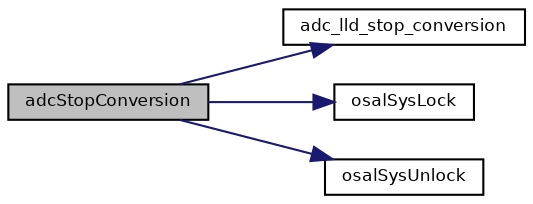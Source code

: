 digraph "adcStopConversion"
{
  bgcolor="transparent";
  edge [fontname="Helvetica",fontsize="8",labelfontname="Helvetica",labelfontsize="8"];
  node [fontname="Helvetica",fontsize="8",shape=record];
  rankdir="LR";
  Node20 [label="adcStopConversion",height=0.2,width=0.4,color="black", fillcolor="grey75", style="filled", fontcolor="black"];
  Node20 -> Node21 [color="midnightblue",fontsize="8",style="solid",fontname="Helvetica"];
  Node21 [label="adc_lld_stop_conversion",height=0.2,width=0.4,color="black",URL="$group___a_d_c.html#ga16ce41e3fdca5b04f046f1e9099f3e92",tooltip="Stops an ongoing conversion. "];
  Node20 -> Node22 [color="midnightblue",fontsize="8",style="solid",fontname="Helvetica"];
  Node22 [label="osalSysLock",height=0.2,width=0.4,color="black",URL="$group___o_s_a_l.html#ga0cb5e528b0114b4ca61c2eb65a0515fa",tooltip="Enters a critical zone from thread context. "];
  Node20 -> Node23 [color="midnightblue",fontsize="8",style="solid",fontname="Helvetica"];
  Node23 [label="osalSysUnlock",height=0.2,width=0.4,color="black",URL="$group___o_s_a_l.html#ga17dbf4a1761019b8d94f43832c506543",tooltip="Leaves a critical zone from thread context. "];
}
